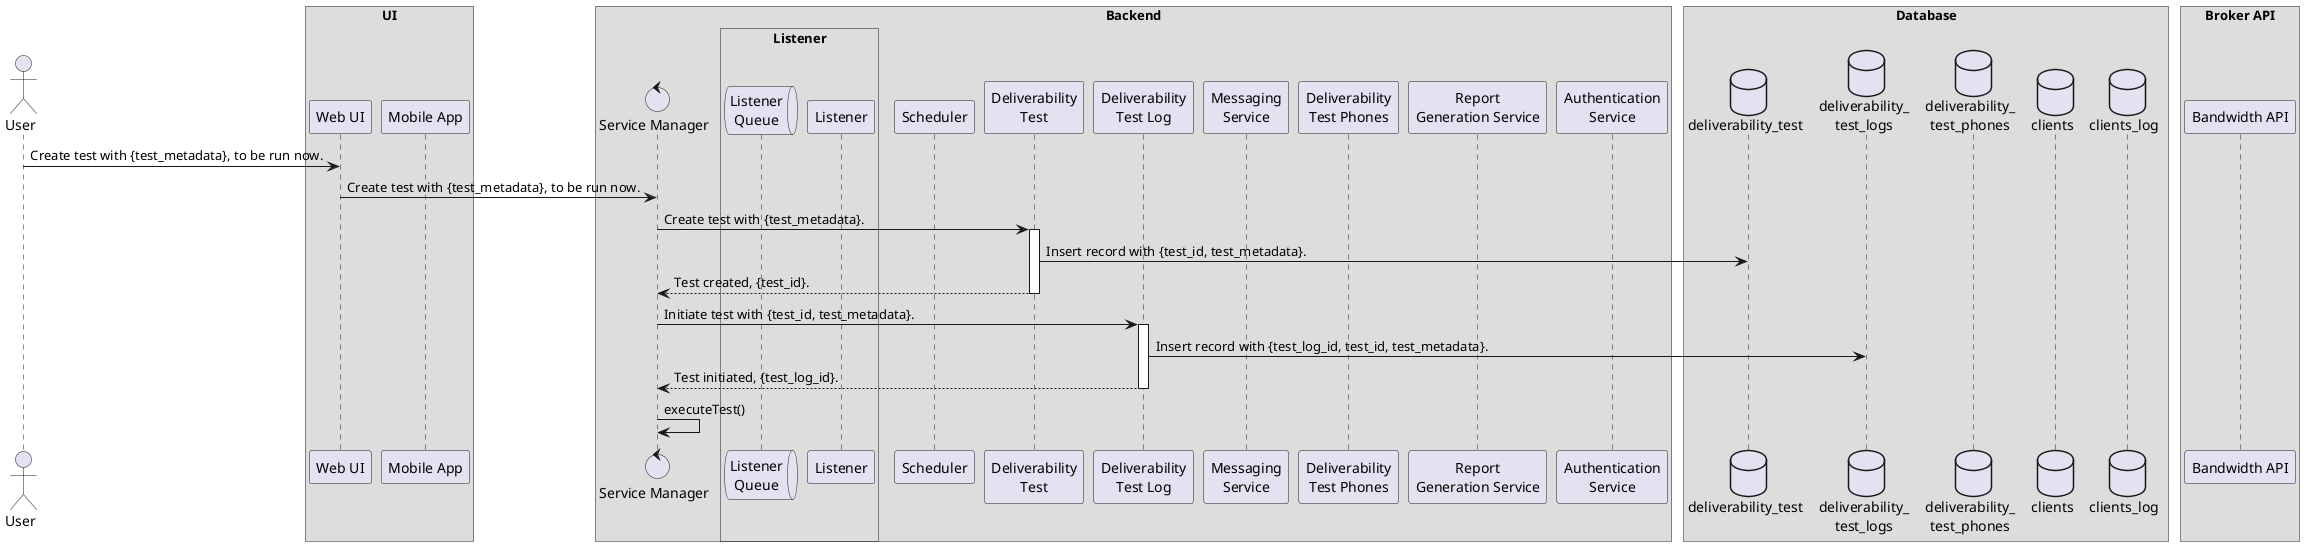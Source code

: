 @startuml
!pragma teoz true

/'Defines the protocol when a user submits a request to create and execute a test immediately.'/
/'author: Luvai Cutlerywala <luvaidc@gmail.com>'/

/'Define the actors and participants.'/
actor User as user

box UI
    participant "Web UI" as web_ui
    participant "Mobile App" as mobile_app
end box

box Backend
    control "Service Manager" as service_manager

    box Listener
        queue "Listener\nQueue" as listener_queue
        participant "Listener" as listener
    end box

    participant "Scheduler" as scheduler
    participant "Deliverability\nTest" as deliverability_test
    participant "Deliverability\nTest Log" as deliverability_test_log
    participant "Messaging\nService" as messenger
    participant "Deliverability\nTest Phones" as deliverability_test_phones
    participant "Report\nGeneration Service" as report_generator
    participant "Authentication\nService" as auth
end box

box Database
    database "deliverability_test" as dt
    database "deliverability_\ntest_logs" as dtl
    database "deliverability_\ntest_phones" as dtp
    database clients as clients
    database clients_log as cl
end box

box "Broker API"
    participant "Bandwidth API" as broker_api
end box

box "Broker API"
    participant "Bandwidth API" as broker_api
end box

user -> web_ui: Create test with {test_metadata}, to be run now.
web_ui -> service_manager: Create test with {test_metadata}, to be run now.
service_manager -> deliverability_test: Create test with {test_metadata}.
activate deliverability_test
deliverability_test -> dt: Insert record with {test_id, test_metadata}.
deliverability_test --> service_manager: Test created, {test_id}.
deactivate deliverability_test
service_manager -> deliverability_test_log: Initiate test with {test_id, test_metadata}.
activate deliverability_test_log
deliverability_test_log -> dtl: Insert record with {test_log_id, test_id, test_metadata}.
deliverability_test_log --> service_manager: Test initiated, {test_log_id}.
deactivate deliverability_test_log
service_manager -> service_manager: executeTest()
@enduml
